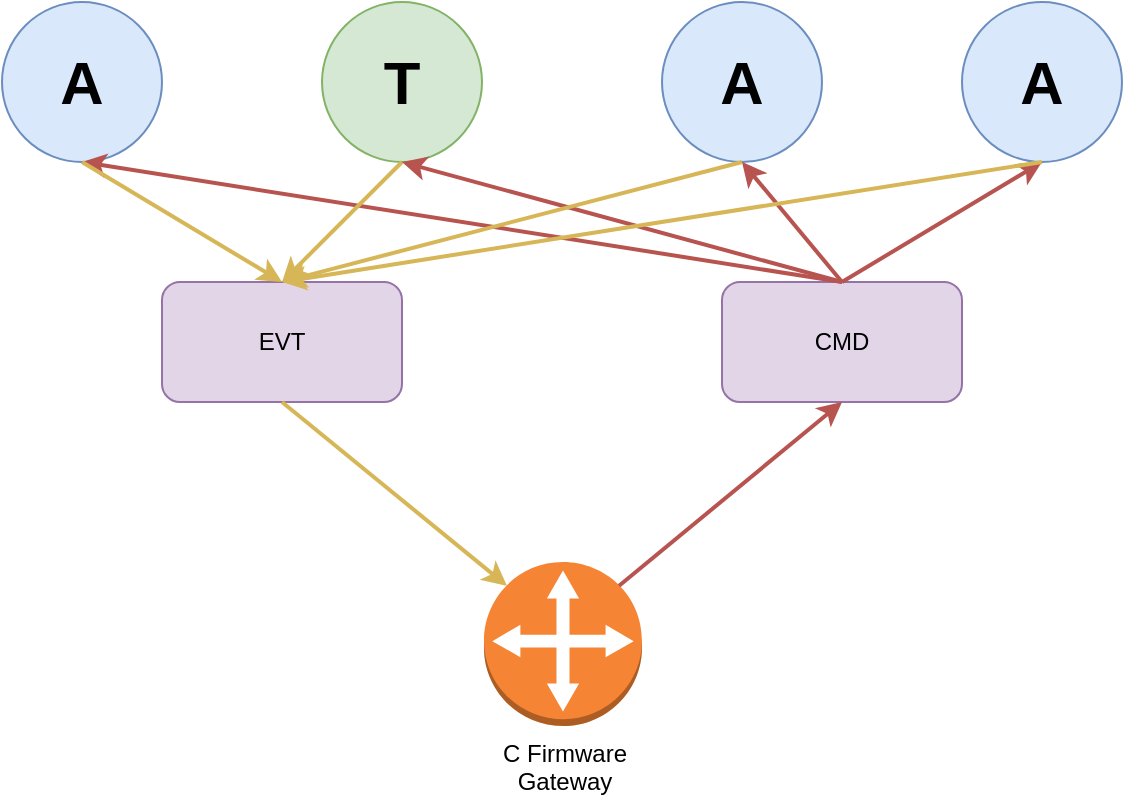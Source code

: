 <mxfile version="13.9.9" type="device"><diagram id="yzjyn_iI6lrJo8pOkmAp" name="Page-1"><mxGraphModel dx="774" dy="471" grid="1" gridSize="10" guides="1" tooltips="1" connect="1" arrows="1" fold="1" page="1" pageScale="1" pageWidth="850" pageHeight="1100" math="0" shadow="0"><root><mxCell id="0"/><mxCell id="1" parent="0"/><mxCell id="Q9XgGm0HLNNtEpTZ5Ucq-7" value="&lt;font style=&quot;font-size: 30px&quot;&gt;&lt;b&gt;A&lt;/b&gt;&lt;/font&gt;" style="ellipse;whiteSpace=wrap;html=1;aspect=fixed;fillColor=#dae8fc;strokeColor=#6c8ebf;" vertex="1" parent="1"><mxGeometry width="80" height="80" as="geometry"/></mxCell><mxCell id="Q9XgGm0HLNNtEpTZ5Ucq-13" value="&lt;font style=&quot;font-size: 30px&quot;&gt;&lt;b&gt;A&lt;/b&gt;&lt;/font&gt;" style="ellipse;whiteSpace=wrap;html=1;aspect=fixed;fillColor=#dae8fc;strokeColor=#6c8ebf;" vertex="1" parent="1"><mxGeometry x="330" width="80" height="80" as="geometry"/></mxCell><mxCell id="Q9XgGm0HLNNtEpTZ5Ucq-23" value="EVT" style="rounded=1;whiteSpace=wrap;html=1;fillColor=#e1d5e7;strokeColor=#9673a6;" vertex="1" parent="1"><mxGeometry x="80" y="140" width="120" height="60" as="geometry"/></mxCell><mxCell id="Q9XgGm0HLNNtEpTZ5Ucq-24" value="&lt;font style=&quot;font-size: 30px&quot;&gt;&lt;b&gt;T&lt;/b&gt;&lt;/font&gt;" style="ellipse;whiteSpace=wrap;html=1;aspect=fixed;fillColor=#d5e8d4;strokeColor=#82b366;" vertex="1" parent="1"><mxGeometry x="160" width="80" height="80" as="geometry"/></mxCell><mxCell id="Q9XgGm0HLNNtEpTZ5Ucq-25" value="&lt;font style=&quot;font-size: 30px&quot;&gt;&lt;b&gt;A&lt;/b&gt;&lt;/font&gt;" style="ellipse;whiteSpace=wrap;html=1;aspect=fixed;fillColor=#dae8fc;strokeColor=#6c8ebf;" vertex="1" parent="1"><mxGeometry x="480" width="80" height="80" as="geometry"/></mxCell><mxCell id="Q9XgGm0HLNNtEpTZ5Ucq-26" value="&lt;span&gt;C Firmware&lt;/span&gt;&lt;br&gt;&lt;span&gt;Gateway&lt;/span&gt;" style="outlineConnect=0;dashed=0;verticalLabelPosition=bottom;verticalAlign=top;align=center;html=1;shape=mxgraph.aws3.customer_gateway;fillColor=#F58534;gradientColor=none;" vertex="1" parent="1"><mxGeometry x="241" y="280" width="79" height="82" as="geometry"/></mxCell><mxCell id="Q9XgGm0HLNNtEpTZ5Ucq-27" value="CMD" style="rounded=1;whiteSpace=wrap;html=1;fillColor=#e1d5e7;strokeColor=#9673a6;" vertex="1" parent="1"><mxGeometry x="360" y="140" width="120" height="60" as="geometry"/></mxCell><mxCell id="Q9XgGm0HLNNtEpTZ5Ucq-28" value="" style="endArrow=classic;html=1;exitX=0.855;exitY=0.145;exitDx=0;exitDy=0;exitPerimeter=0;entryX=0.5;entryY=1;entryDx=0;entryDy=0;fillColor=#f8cecc;strokeColor=#b85450;strokeWidth=2;" edge="1" parent="1" source="Q9XgGm0HLNNtEpTZ5Ucq-26" target="Q9XgGm0HLNNtEpTZ5Ucq-27"><mxGeometry width="50" height="50" relative="1" as="geometry"><mxPoint x="350" y="190" as="sourcePoint"/><mxPoint x="400" y="140" as="targetPoint"/></mxGeometry></mxCell><mxCell id="Q9XgGm0HLNNtEpTZ5Ucq-29" value="" style="endArrow=classic;html=1;exitX=0.5;exitY=1;exitDx=0;exitDy=0;entryX=0.145;entryY=0.145;entryDx=0;entryDy=0;entryPerimeter=0;fillColor=#fff2cc;strokeColor=#d6b656;strokeWidth=2;" edge="1" parent="1" source="Q9XgGm0HLNNtEpTZ5Ucq-23" target="Q9XgGm0HLNNtEpTZ5Ucq-26"><mxGeometry width="50" height="50" relative="1" as="geometry"><mxPoint x="310" y="240" as="sourcePoint"/><mxPoint x="360" y="190" as="targetPoint"/></mxGeometry></mxCell><mxCell id="Q9XgGm0HLNNtEpTZ5Ucq-30" value="" style="endArrow=classic;html=1;exitX=0.5;exitY=0;exitDx=0;exitDy=0;entryX=0.5;entryY=1;entryDx=0;entryDy=0;fillColor=#f8cecc;strokeColor=#b85450;strokeWidth=2;" edge="1" parent="1" source="Q9XgGm0HLNNtEpTZ5Ucq-27" target="Q9XgGm0HLNNtEpTZ5Ucq-7"><mxGeometry width="50" height="50" relative="1" as="geometry"><mxPoint x="330" y="190" as="sourcePoint"/><mxPoint x="380" y="140" as="targetPoint"/></mxGeometry></mxCell><mxCell id="Q9XgGm0HLNNtEpTZ5Ucq-32" value="" style="endArrow=classic;html=1;entryX=0.5;entryY=1;entryDx=0;entryDy=0;fillColor=#f8cecc;strokeColor=#b85450;strokeWidth=2;" edge="1" parent="1" target="Q9XgGm0HLNNtEpTZ5Ucq-24"><mxGeometry width="50" height="50" relative="1" as="geometry"><mxPoint x="420" y="140" as="sourcePoint"/><mxPoint x="380" y="140" as="targetPoint"/></mxGeometry></mxCell><mxCell id="Q9XgGm0HLNNtEpTZ5Ucq-33" value="" style="endArrow=classic;html=1;entryX=0.5;entryY=1;entryDx=0;entryDy=0;exitX=0.5;exitY=0;exitDx=0;exitDy=0;fillColor=#f8cecc;strokeColor=#b85450;strokeWidth=2;" edge="1" parent="1" source="Q9XgGm0HLNNtEpTZ5Ucq-27" target="Q9XgGm0HLNNtEpTZ5Ucq-13"><mxGeometry width="50" height="50" relative="1" as="geometry"><mxPoint x="330" y="190" as="sourcePoint"/><mxPoint x="380" y="140" as="targetPoint"/></mxGeometry></mxCell><mxCell id="Q9XgGm0HLNNtEpTZ5Ucq-34" value="" style="endArrow=classic;html=1;entryX=0.5;entryY=1;entryDx=0;entryDy=0;fillColor=#f8cecc;strokeColor=#b85450;strokeWidth=2;" edge="1" parent="1" target="Q9XgGm0HLNNtEpTZ5Ucq-25"><mxGeometry width="50" height="50" relative="1" as="geometry"><mxPoint x="420" y="140" as="sourcePoint"/><mxPoint x="380" y="140" as="targetPoint"/></mxGeometry></mxCell><mxCell id="Q9XgGm0HLNNtEpTZ5Ucq-35" value="" style="endArrow=classic;html=1;exitX=0.5;exitY=1;exitDx=0;exitDy=0;entryX=0.5;entryY=0;entryDx=0;entryDy=0;fillColor=#fff2cc;strokeColor=#d6b656;strokeWidth=2;" edge="1" parent="1" source="Q9XgGm0HLNNtEpTZ5Ucq-7" target="Q9XgGm0HLNNtEpTZ5Ucq-23"><mxGeometry width="50" height="50" relative="1" as="geometry"><mxPoint x="330" y="190" as="sourcePoint"/><mxPoint x="380" y="140" as="targetPoint"/></mxGeometry></mxCell><mxCell id="Q9XgGm0HLNNtEpTZ5Ucq-36" value="" style="endArrow=classic;html=1;exitX=0.5;exitY=1;exitDx=0;exitDy=0;entryX=0.5;entryY=0;entryDx=0;entryDy=0;fillColor=#fff2cc;strokeColor=#d6b656;strokeWidth=2;" edge="1" parent="1" source="Q9XgGm0HLNNtEpTZ5Ucq-24" target="Q9XgGm0HLNNtEpTZ5Ucq-23"><mxGeometry width="50" height="50" relative="1" as="geometry"><mxPoint x="330" y="190" as="sourcePoint"/><mxPoint x="380" y="140" as="targetPoint"/></mxGeometry></mxCell><mxCell id="Q9XgGm0HLNNtEpTZ5Ucq-37" value="" style="endArrow=classic;html=1;exitX=0.5;exitY=1;exitDx=0;exitDy=0;entryX=0.5;entryY=0;entryDx=0;entryDy=0;fillColor=#fff2cc;strokeColor=#d6b656;strokeWidth=2;" edge="1" parent="1" source="Q9XgGm0HLNNtEpTZ5Ucq-13" target="Q9XgGm0HLNNtEpTZ5Ucq-23"><mxGeometry width="50" height="50" relative="1" as="geometry"><mxPoint x="330" y="190" as="sourcePoint"/><mxPoint x="380" y="140" as="targetPoint"/></mxGeometry></mxCell><mxCell id="Q9XgGm0HLNNtEpTZ5Ucq-38" value="" style="endArrow=classic;html=1;exitX=0.5;exitY=1;exitDx=0;exitDy=0;entryX=0.5;entryY=0;entryDx=0;entryDy=0;fillColor=#fff2cc;strokeColor=#d6b656;strokeWidth=2;" edge="1" parent="1" source="Q9XgGm0HLNNtEpTZ5Ucq-25" target="Q9XgGm0HLNNtEpTZ5Ucq-23"><mxGeometry width="50" height="50" relative="1" as="geometry"><mxPoint x="330" y="190" as="sourcePoint"/><mxPoint x="380" y="140" as="targetPoint"/></mxGeometry></mxCell></root></mxGraphModel></diagram></mxfile>